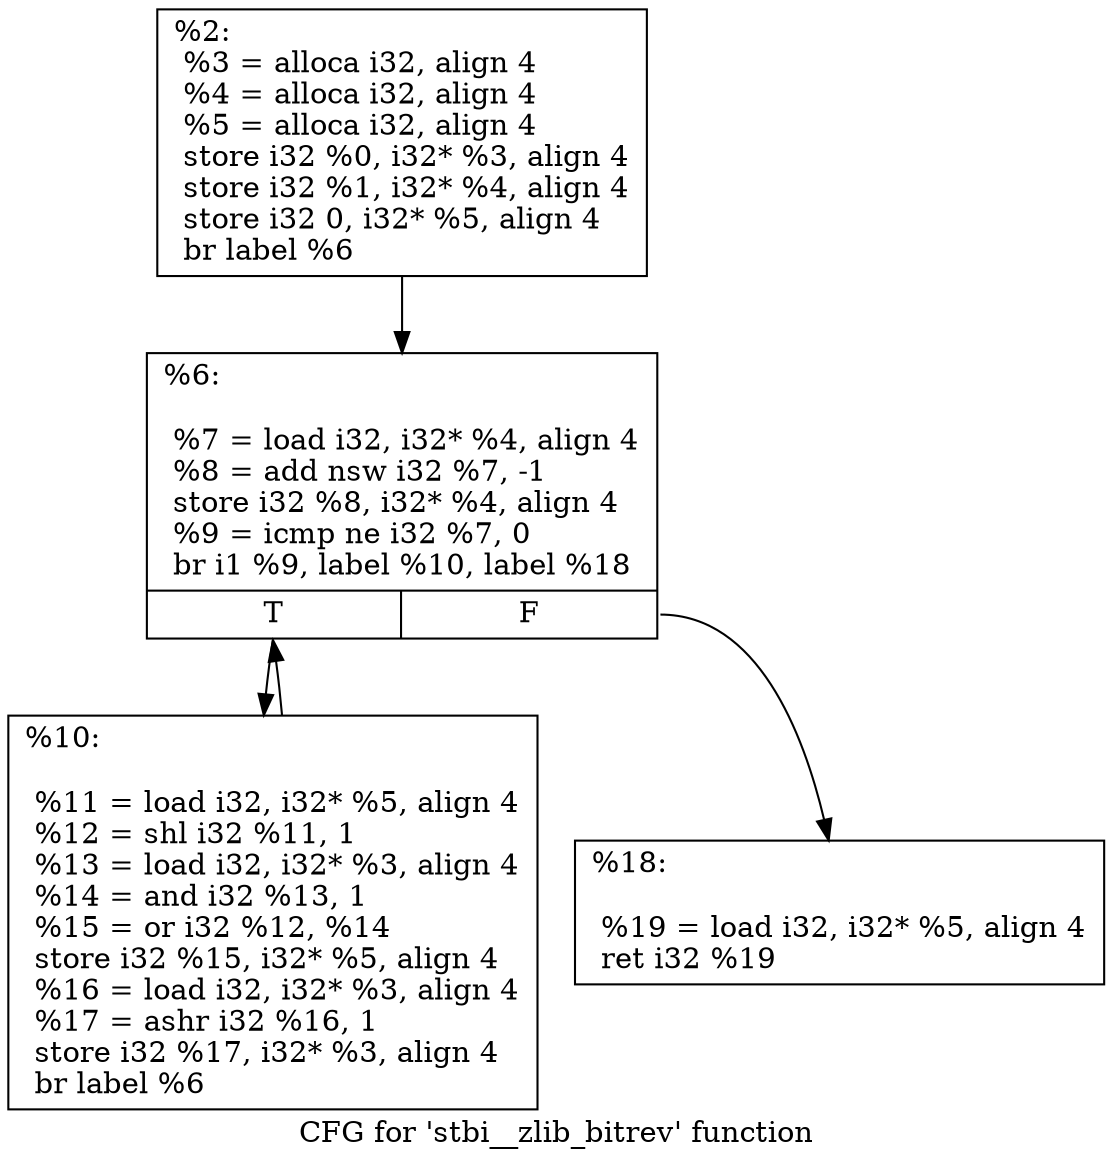 digraph "CFG for 'stbi__zlib_bitrev' function" {
	label="CFG for 'stbi__zlib_bitrev' function";

	Node0x298d6e0 [shape=record,label="{%2:\l  %3 = alloca i32, align 4\l  %4 = alloca i32, align 4\l  %5 = alloca i32, align 4\l  store i32 %0, i32* %3, align 4\l  store i32 %1, i32* %4, align 4\l  store i32 0, i32* %5, align 4\l  br label %6\l}"];
	Node0x298d6e0 -> Node0x298da90;
	Node0x298da90 [shape=record,label="{%6:\l\l  %7 = load i32, i32* %4, align 4\l  %8 = add nsw i32 %7, -1\l  store i32 %8, i32* %4, align 4\l  %9 = icmp ne i32 %7, 0\l  br i1 %9, label %10, label %18\l|{<s0>T|<s1>F}}"];
	Node0x298da90:s0 -> Node0x298d850;
	Node0x298da90:s1 -> Node0x298dcf0;
	Node0x298d850 [shape=record,label="{%10:\l\l  %11 = load i32, i32* %5, align 4\l  %12 = shl i32 %11, 1\l  %13 = load i32, i32* %3, align 4\l  %14 = and i32 %13, 1\l  %15 = or i32 %12, %14\l  store i32 %15, i32* %5, align 4\l  %16 = load i32, i32* %3, align 4\l  %17 = ashr i32 %16, 1\l  store i32 %17, i32* %3, align 4\l  br label %6\l}"];
	Node0x298d850 -> Node0x298da90;
	Node0x298dcf0 [shape=record,label="{%18:\l\l  %19 = load i32, i32* %5, align 4\l  ret i32 %19\l}"];
}
